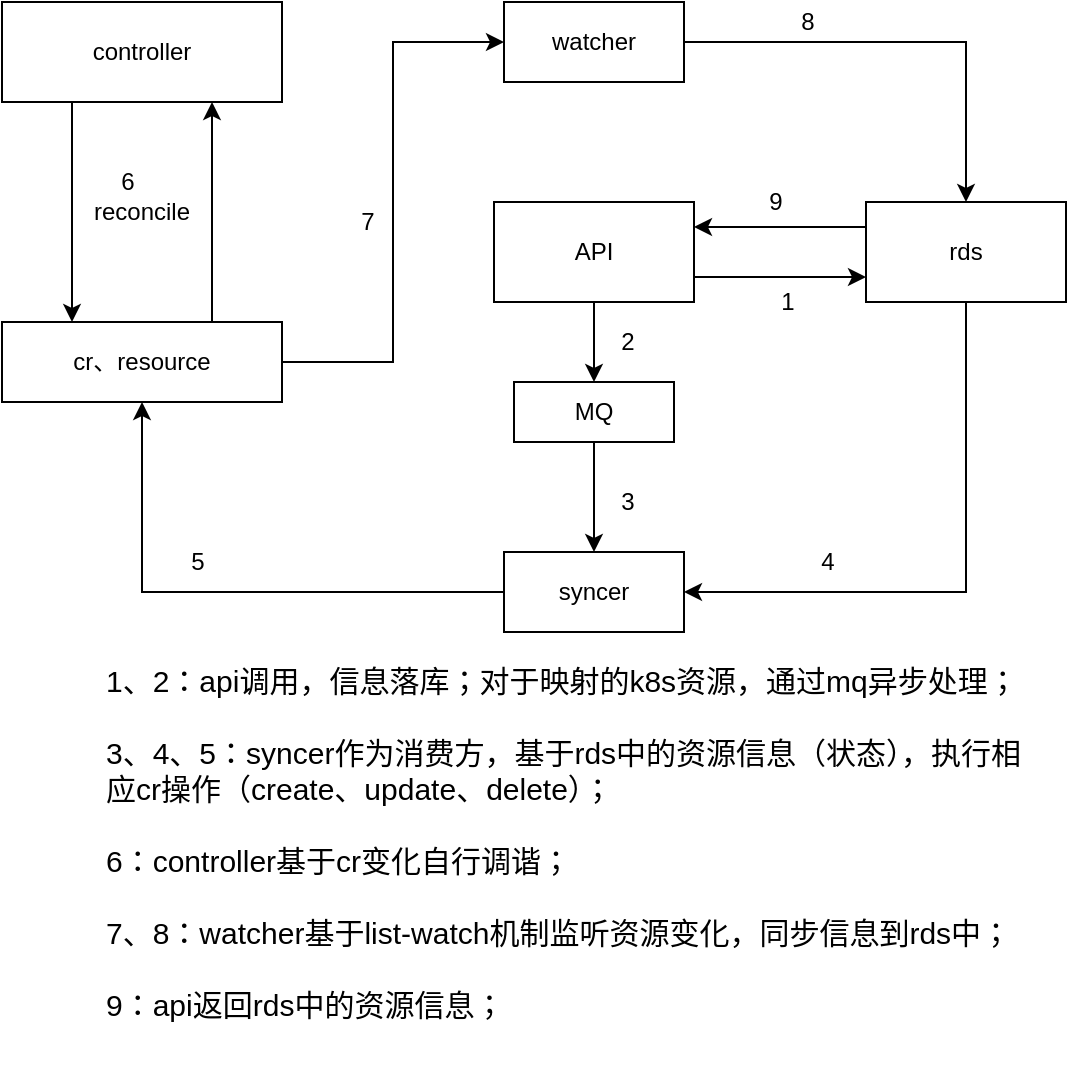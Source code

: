 <mxfile version="24.4.10" type="github">
  <diagram name="第 1 页" id="xN-Uno_HVJ4M185rMvuP">
    <mxGraphModel dx="1386" dy="785" grid="1" gridSize="10" guides="1" tooltips="1" connect="1" arrows="1" fold="1" page="1" pageScale="1" pageWidth="827" pageHeight="1169" math="0" shadow="0">
      <root>
        <mxCell id="0" />
        <mxCell id="1" parent="0" />
        <mxCell id="TQL5WKLXkXLmrRpsLmmw-19" style="edgeStyle=orthogonalEdgeStyle;rounded=0;orthogonalLoop=1;jettySize=auto;html=1;exitX=0.5;exitY=1;exitDx=0;exitDy=0;entryX=0.5;entryY=0;entryDx=0;entryDy=0;" edge="1" parent="1" source="TQL5WKLXkXLmrRpsLmmw-1" target="TQL5WKLXkXLmrRpsLmmw-18">
          <mxGeometry relative="1" as="geometry" />
        </mxCell>
        <mxCell id="TQL5WKLXkXLmrRpsLmmw-32" style="edgeStyle=orthogonalEdgeStyle;rounded=0;orthogonalLoop=1;jettySize=auto;html=1;exitX=1;exitY=0.75;exitDx=0;exitDy=0;entryX=0;entryY=0.75;entryDx=0;entryDy=0;" edge="1" parent="1" source="TQL5WKLXkXLmrRpsLmmw-1" target="TQL5WKLXkXLmrRpsLmmw-2">
          <mxGeometry relative="1" as="geometry" />
        </mxCell>
        <mxCell id="TQL5WKLXkXLmrRpsLmmw-1" value="API" style="rounded=0;whiteSpace=wrap;html=1;" vertex="1" parent="1">
          <mxGeometry x="376" y="230" width="100" height="50" as="geometry" />
        </mxCell>
        <mxCell id="TQL5WKLXkXLmrRpsLmmw-21" style="edgeStyle=orthogonalEdgeStyle;rounded=0;orthogonalLoop=1;jettySize=auto;html=1;exitX=0.5;exitY=1;exitDx=0;exitDy=0;entryX=1;entryY=0.5;entryDx=0;entryDy=0;" edge="1" parent="1" source="TQL5WKLXkXLmrRpsLmmw-2" target="TQL5WKLXkXLmrRpsLmmw-6">
          <mxGeometry relative="1" as="geometry" />
        </mxCell>
        <mxCell id="TQL5WKLXkXLmrRpsLmmw-33" style="edgeStyle=orthogonalEdgeStyle;rounded=0;orthogonalLoop=1;jettySize=auto;html=1;exitX=0;exitY=0.25;exitDx=0;exitDy=0;entryX=1;entryY=0.25;entryDx=0;entryDy=0;" edge="1" parent="1" source="TQL5WKLXkXLmrRpsLmmw-2" target="TQL5WKLXkXLmrRpsLmmw-1">
          <mxGeometry relative="1" as="geometry" />
        </mxCell>
        <mxCell id="TQL5WKLXkXLmrRpsLmmw-2" value="rds" style="rounded=0;whiteSpace=wrap;html=1;" vertex="1" parent="1">
          <mxGeometry x="562" y="230" width="100" height="50" as="geometry" />
        </mxCell>
        <mxCell id="TQL5WKLXkXLmrRpsLmmw-5" style="edgeStyle=orthogonalEdgeStyle;rounded=0;orthogonalLoop=1;jettySize=auto;html=1;exitX=1;exitY=0.5;exitDx=0;exitDy=0;entryX=0.5;entryY=0;entryDx=0;entryDy=0;" edge="1" parent="1" source="TQL5WKLXkXLmrRpsLmmw-4" target="TQL5WKLXkXLmrRpsLmmw-2">
          <mxGeometry relative="1" as="geometry" />
        </mxCell>
        <mxCell id="TQL5WKLXkXLmrRpsLmmw-4" value="watcher" style="rounded=0;whiteSpace=wrap;html=1;" vertex="1" parent="1">
          <mxGeometry x="381" y="130" width="90" height="40" as="geometry" />
        </mxCell>
        <mxCell id="TQL5WKLXkXLmrRpsLmmw-22" style="edgeStyle=orthogonalEdgeStyle;rounded=0;orthogonalLoop=1;jettySize=auto;html=1;exitX=0;exitY=0.5;exitDx=0;exitDy=0;entryX=0.5;entryY=1;entryDx=0;entryDy=0;" edge="1" parent="1" source="TQL5WKLXkXLmrRpsLmmw-6" target="TQL5WKLXkXLmrRpsLmmw-8">
          <mxGeometry relative="1" as="geometry" />
        </mxCell>
        <mxCell id="TQL5WKLXkXLmrRpsLmmw-6" value="syncer" style="rounded=0;whiteSpace=wrap;html=1;" vertex="1" parent="1">
          <mxGeometry x="381" y="405" width="90" height="40" as="geometry" />
        </mxCell>
        <mxCell id="TQL5WKLXkXLmrRpsLmmw-9" style="edgeStyle=orthogonalEdgeStyle;rounded=0;orthogonalLoop=1;jettySize=auto;html=1;exitX=0.25;exitY=1;exitDx=0;exitDy=0;entryX=0.25;entryY=0;entryDx=0;entryDy=0;" edge="1" parent="1" source="TQL5WKLXkXLmrRpsLmmw-7" target="TQL5WKLXkXLmrRpsLmmw-8">
          <mxGeometry relative="1" as="geometry" />
        </mxCell>
        <mxCell id="TQL5WKLXkXLmrRpsLmmw-7" value="controller" style="rounded=0;whiteSpace=wrap;html=1;" vertex="1" parent="1">
          <mxGeometry x="130" y="130" width="140" height="50" as="geometry" />
        </mxCell>
        <mxCell id="TQL5WKLXkXLmrRpsLmmw-14" style="edgeStyle=orthogonalEdgeStyle;rounded=0;orthogonalLoop=1;jettySize=auto;html=1;exitX=0.75;exitY=0;exitDx=0;exitDy=0;entryX=0.75;entryY=1;entryDx=0;entryDy=0;" edge="1" parent="1" source="TQL5WKLXkXLmrRpsLmmw-8" target="TQL5WKLXkXLmrRpsLmmw-7">
          <mxGeometry relative="1" as="geometry" />
        </mxCell>
        <mxCell id="TQL5WKLXkXLmrRpsLmmw-16" style="edgeStyle=orthogonalEdgeStyle;rounded=0;orthogonalLoop=1;jettySize=auto;html=1;exitX=1;exitY=0.5;exitDx=0;exitDy=0;entryX=0;entryY=0.5;entryDx=0;entryDy=0;" edge="1" parent="1" source="TQL5WKLXkXLmrRpsLmmw-8" target="TQL5WKLXkXLmrRpsLmmw-4">
          <mxGeometry relative="1" as="geometry" />
        </mxCell>
        <mxCell id="TQL5WKLXkXLmrRpsLmmw-8" value="cr、resource" style="rounded=0;whiteSpace=wrap;html=1;" vertex="1" parent="1">
          <mxGeometry x="130" y="290" width="140" height="40" as="geometry" />
        </mxCell>
        <mxCell id="TQL5WKLXkXLmrRpsLmmw-12" value="reconcile" style="text;html=1;align=center;verticalAlign=middle;whiteSpace=wrap;rounded=0;" vertex="1" parent="1">
          <mxGeometry x="185" y="220" width="30" height="30" as="geometry" />
        </mxCell>
        <mxCell id="TQL5WKLXkXLmrRpsLmmw-20" style="edgeStyle=orthogonalEdgeStyle;rounded=0;orthogonalLoop=1;jettySize=auto;html=1;exitX=0.5;exitY=1;exitDx=0;exitDy=0;" edge="1" parent="1" source="TQL5WKLXkXLmrRpsLmmw-18" target="TQL5WKLXkXLmrRpsLmmw-6">
          <mxGeometry relative="1" as="geometry" />
        </mxCell>
        <mxCell id="TQL5WKLXkXLmrRpsLmmw-18" value="MQ" style="rounded=0;whiteSpace=wrap;html=1;" vertex="1" parent="1">
          <mxGeometry x="386" y="320" width="80" height="30" as="geometry" />
        </mxCell>
        <mxCell id="TQL5WKLXkXLmrRpsLmmw-23" value="1" style="text;html=1;align=center;verticalAlign=middle;whiteSpace=wrap;rounded=0;" vertex="1" parent="1">
          <mxGeometry x="510" y="270" width="26" height="20" as="geometry" />
        </mxCell>
        <mxCell id="TQL5WKLXkXLmrRpsLmmw-24" value="2" style="text;html=1;align=center;verticalAlign=middle;whiteSpace=wrap;rounded=0;" vertex="1" parent="1">
          <mxGeometry x="430" y="290" width="26" height="20" as="geometry" />
        </mxCell>
        <mxCell id="TQL5WKLXkXLmrRpsLmmw-25" value="3" style="text;html=1;align=center;verticalAlign=middle;whiteSpace=wrap;rounded=0;" vertex="1" parent="1">
          <mxGeometry x="430" y="370" width="26" height="20" as="geometry" />
        </mxCell>
        <mxCell id="TQL5WKLXkXLmrRpsLmmw-26" value="4" style="text;html=1;align=center;verticalAlign=middle;whiteSpace=wrap;rounded=0;" vertex="1" parent="1">
          <mxGeometry x="530" y="400" width="26" height="20" as="geometry" />
        </mxCell>
        <mxCell id="TQL5WKLXkXLmrRpsLmmw-27" value="5" style="text;html=1;align=center;verticalAlign=middle;whiteSpace=wrap;rounded=0;" vertex="1" parent="1">
          <mxGeometry x="215" y="400" width="26" height="20" as="geometry" />
        </mxCell>
        <mxCell id="TQL5WKLXkXLmrRpsLmmw-28" value="6" style="text;html=1;align=center;verticalAlign=middle;whiteSpace=wrap;rounded=0;" vertex="1" parent="1">
          <mxGeometry x="180" y="210" width="26" height="20" as="geometry" />
        </mxCell>
        <mxCell id="TQL5WKLXkXLmrRpsLmmw-29" value="7" style="text;html=1;align=center;verticalAlign=middle;whiteSpace=wrap;rounded=0;" vertex="1" parent="1">
          <mxGeometry x="300" y="230" width="26" height="20" as="geometry" />
        </mxCell>
        <mxCell id="TQL5WKLXkXLmrRpsLmmw-30" value="8" style="text;html=1;align=center;verticalAlign=middle;whiteSpace=wrap;rounded=0;" vertex="1" parent="1">
          <mxGeometry x="520" y="130" width="26" height="20" as="geometry" />
        </mxCell>
        <mxCell id="TQL5WKLXkXLmrRpsLmmw-31" value="&lt;font style=&quot;font-size: 15px;&quot;&gt;1、2：api调用，信息落库；对于映射的k8s资源，通过mq异步处理；&lt;/font&gt;&lt;div&gt;&lt;span style=&quot;font-size: 15px;&quot;&gt;&lt;br&gt;&lt;/span&gt;&lt;div style=&quot;font-size: 15px;&quot;&gt;&lt;font style=&quot;font-size: 15px;&quot;&gt;3、4、5：syncer作为消费方，基于rds中的资源信息（状态），执行相应cr操作（create、update、delete）；&lt;/font&gt;&lt;/div&gt;&lt;div style=&quot;font-size: 15px;&quot;&gt;&lt;font style=&quot;font-size: 15px;&quot;&gt;&lt;br&gt;&lt;/font&gt;&lt;/div&gt;&lt;div style=&quot;font-size: 15px;&quot;&gt;&lt;font style=&quot;font-size: 15px;&quot;&gt;6：controller基于cr变化自行调谐；&lt;/font&gt;&lt;/div&gt;&lt;div style=&quot;font-size: 15px;&quot;&gt;&lt;font style=&quot;font-size: 15px;&quot;&gt;&lt;br&gt;&lt;/font&gt;&lt;/div&gt;&lt;div style=&quot;font-size: 15px;&quot;&gt;&lt;font style=&quot;font-size: 15px;&quot;&gt;7、8：watcher基于list-watch机制监听资源变化，同步信息到rds中；&lt;/font&gt;&lt;/div&gt;&lt;div style=&quot;font-size: 15px;&quot;&gt;&lt;font style=&quot;font-size: 15px;&quot;&gt;&lt;br&gt;&lt;/font&gt;&lt;/div&gt;&lt;div style=&quot;font-size: 15px;&quot;&gt;&lt;font style=&quot;font-size: 15px;&quot;&gt;9：api返回rds中的资源信息；&lt;/font&gt;&lt;/div&gt;&lt;/div&gt;" style="text;html=1;align=left;verticalAlign=middle;whiteSpace=wrap;rounded=0;" vertex="1" parent="1">
          <mxGeometry x="180" y="430" width="460" height="240" as="geometry" />
        </mxCell>
        <mxCell id="TQL5WKLXkXLmrRpsLmmw-34" value="9" style="text;html=1;align=center;verticalAlign=middle;whiteSpace=wrap;rounded=0;" vertex="1" parent="1">
          <mxGeometry x="504" y="220" width="26" height="20" as="geometry" />
        </mxCell>
      </root>
    </mxGraphModel>
  </diagram>
</mxfile>

